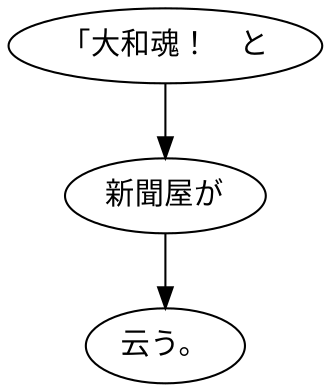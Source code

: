 digraph graph3853 {
	node0 [label="「大和魂！　と"];
	node1 [label="新聞屋が"];
	node2 [label="云う。"];
	node0 -> node1;
	node1 -> node2;
}
